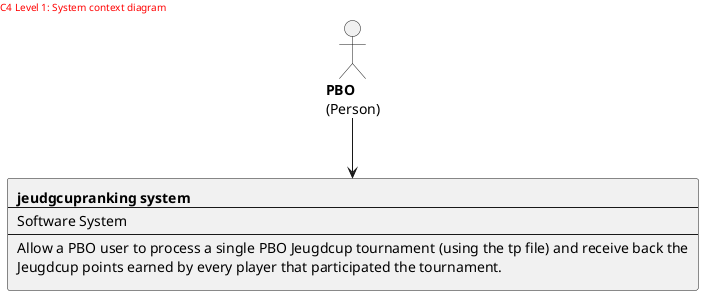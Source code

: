 See https://c4model.com/

@startuml
left header
<font color=red>C4 Level 1: System context diagram</font>
endheader

actor PBO [
<b>PBO
(Person)
]

rectangle jeudgcupranking [
<b>jeudgcupranking system
---
Software System
---
Allow a PBO user to process a single PBO Jeugdcup tournament (using the tp file) and receive back the
Jeugdcup points earned by every player that participated the tournament.
]


PBO --> jeudgcupranking
@enduml

@startuml
left header
<font color=red>C4 Level 2: container diagram</font>
endheader


actor PBO [
<b>PBO
]

rectangle jeudgcupranking-system {
  cloud Azure {
      rectangle AzureFunctions {
        rectangle jeudgcupranking [
            container: Java 8
            ---
            process a single tp-file and sync returns \nthe PBO Jeugdcup points per player
        ]

       }
    }
}


PBO --> jeudgcupranking : HTTPS POST tp file \n using curl, postman,...

@enduml